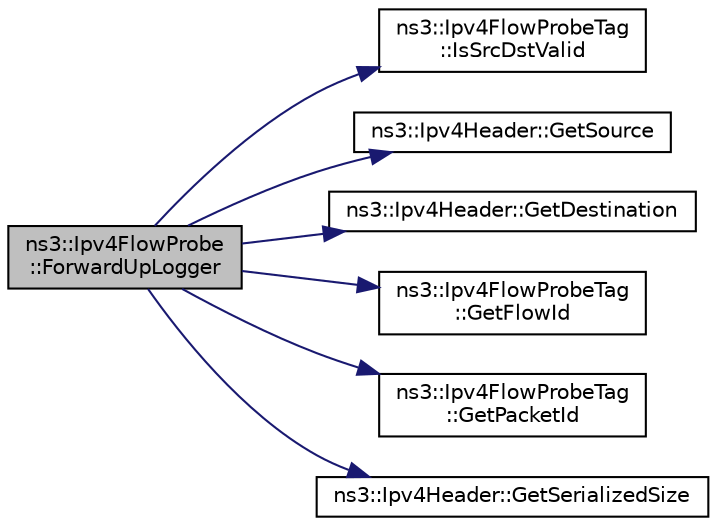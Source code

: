 digraph "ns3::Ipv4FlowProbe::ForwardUpLogger"
{
  edge [fontname="Helvetica",fontsize="10",labelfontname="Helvetica",labelfontsize="10"];
  node [fontname="Helvetica",fontsize="10",shape=record];
  rankdir="LR";
  Node1 [label="ns3::Ipv4FlowProbe\l::ForwardUpLogger",height=0.2,width=0.4,color="black", fillcolor="grey75", style="filled", fontcolor="black"];
  Node1 -> Node2 [color="midnightblue",fontsize="10",style="solid"];
  Node2 [label="ns3::Ipv4FlowProbeTag\l::IsSrcDstValid",height=0.2,width=0.4,color="black", fillcolor="white", style="filled",URL="$d4/dfc/classns3_1_1Ipv4FlowProbeTag.html#a9a2fad3034bbc13edb1231b3950ed561",tooltip="Checks if the addresses stored in tag are matching the arguments. "];
  Node1 -> Node3 [color="midnightblue",fontsize="10",style="solid"];
  Node3 [label="ns3::Ipv4Header::GetSource",height=0.2,width=0.4,color="black", fillcolor="white", style="filled",URL="$d9/df1/classns3_1_1Ipv4Header.html#a350174921bb065f8f0e580d8b1dd4433"];
  Node1 -> Node4 [color="midnightblue",fontsize="10",style="solid"];
  Node4 [label="ns3::Ipv4Header::GetDestination",height=0.2,width=0.4,color="black", fillcolor="white", style="filled",URL="$d9/df1/classns3_1_1Ipv4Header.html#a6723c42237bab47f74dd3a0123a9c6d1"];
  Node1 -> Node5 [color="midnightblue",fontsize="10",style="solid"];
  Node5 [label="ns3::Ipv4FlowProbeTag\l::GetFlowId",height=0.2,width=0.4,color="black", fillcolor="white", style="filled",URL="$d4/dfc/classns3_1_1Ipv4FlowProbeTag.html#a1476b97f2cf8cd07a7d585c36b33884d",tooltip="Set the flow identifier. "];
  Node1 -> Node6 [color="midnightblue",fontsize="10",style="solid"];
  Node6 [label="ns3::Ipv4FlowProbeTag\l::GetPacketId",height=0.2,width=0.4,color="black", fillcolor="white", style="filled",URL="$d4/dfc/classns3_1_1Ipv4FlowProbeTag.html#a802f284968ab324fbb4858d917c0ff05",tooltip="Set the packet identifier. "];
  Node1 -> Node7 [color="midnightblue",fontsize="10",style="solid"];
  Node7 [label="ns3::Ipv4Header::GetSerializedSize",height=0.2,width=0.4,color="black", fillcolor="white", style="filled",URL="$d9/df1/classns3_1_1Ipv4Header.html#a5bcd2cd5629c4818816be510bbd0d112"];
}
